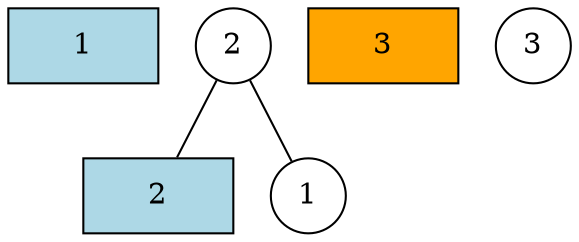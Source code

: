 graph g {
    //overlap=prism;
    //overlap_scaling=0.01;
    node[shape=rect width=1 style=filled fillcolor="lightblue"];
    ratio="compress"

    1[pos="1,0!" label="1"];
    2[pos="2,0!" label="2"];
    3[pos="3,0!" label="3"  fillcolor="orange"];
    //4[pos="4,0!" label="4"];
    //5[pos="5,0!" label="5"];
    //6[pos="6,0!" label="6"];
    //7[pos="7,0!" label="7"];
    //8[pos="8,0!" label="8"];

    node[shape=circle width=0.5 style=filled fillcolor="white"];
    c1[pos="1,0.55!" label="1"];
    c2[pos="2,1.55!" label="2"];
    c3[pos="3,0.55!" label="3"];
    //c4[pos="4,2.55!" label="4"];
    //c5[pos="5,0.55!" label="5"];
    //c6[pos="6,1.55!" label="6"];
    //c7[pos="7,0.55!" label="7"];
    //c8[pos="8,3.55!" label="8"];
    c2--c1;
    c2--2;
    //c4--{c3,4};
    //c6--{c5,6};
    //c8--{c6,c7,8};
}
